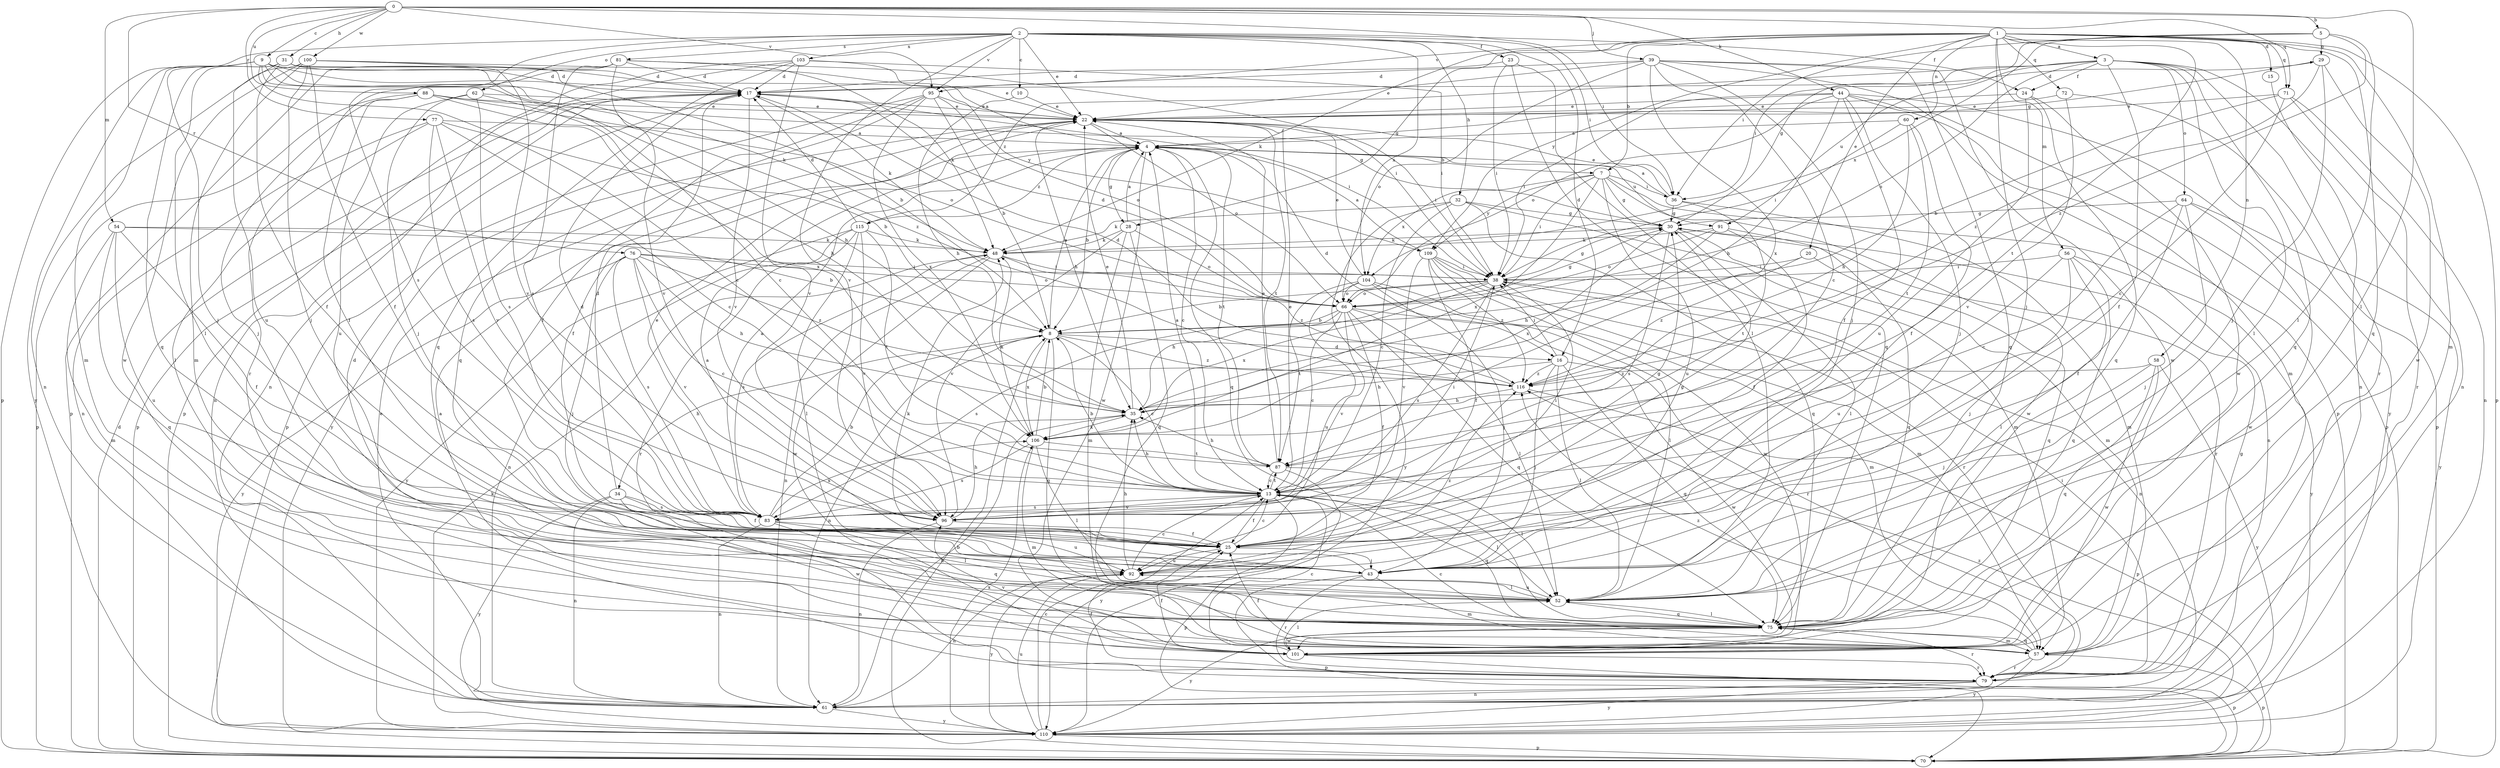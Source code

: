 strict digraph  {
0;
1;
2;
3;
4;
5;
7;
8;
9;
10;
13;
15;
16;
17;
20;
22;
23;
24;
25;
28;
29;
30;
31;
32;
34;
35;
36;
38;
39;
43;
44;
48;
52;
54;
56;
57;
58;
60;
61;
62;
64;
66;
70;
71;
72;
75;
76;
77;
79;
81;
83;
87;
88;
91;
92;
95;
96;
100;
101;
103;
104;
106;
109;
110;
115;
116;
0 -> 5  [label=b];
0 -> 9  [label=c];
0 -> 31  [label=h];
0 -> 36  [label=i];
0 -> 39  [label=j];
0 -> 44  [label=k];
0 -> 52  [label=l];
0 -> 54  [label=m];
0 -> 71  [label=q];
0 -> 76  [label=r];
0 -> 77  [label=r];
0 -> 88  [label=u];
0 -> 95  [label=v];
0 -> 100  [label=w];
1 -> 3  [label=a];
1 -> 7  [label=b];
1 -> 15  [label=d];
1 -> 20  [label=e];
1 -> 28  [label=g];
1 -> 43  [label=j];
1 -> 48  [label=k];
1 -> 56  [label=m];
1 -> 57  [label=m];
1 -> 58  [label=n];
1 -> 60  [label=n];
1 -> 70  [label=p];
1 -> 71  [label=q];
1 -> 72  [label=q];
1 -> 75  [label=q];
1 -> 87  [label=t];
1 -> 95  [label=v];
1 -> 109  [label=y];
2 -> 10  [label=c];
2 -> 16  [label=d];
2 -> 22  [label=e];
2 -> 23  [label=f];
2 -> 24  [label=f];
2 -> 32  [label=h];
2 -> 36  [label=i];
2 -> 62  [label=o];
2 -> 70  [label=p];
2 -> 81  [label=s];
2 -> 83  [label=s];
2 -> 95  [label=v];
2 -> 96  [label=v];
2 -> 103  [label=x];
2 -> 104  [label=x];
3 -> 24  [label=f];
3 -> 25  [label=f];
3 -> 36  [label=i];
3 -> 52  [label=l];
3 -> 61  [label=n];
3 -> 64  [label=o];
3 -> 66  [label=o];
3 -> 75  [label=q];
3 -> 79  [label=r];
3 -> 91  [label=u];
3 -> 115  [label=z];
4 -> 7  [label=b];
4 -> 8  [label=b];
4 -> 13  [label=c];
4 -> 16  [label=d];
4 -> 28  [label=g];
4 -> 29  [label=g];
4 -> 75  [label=q];
4 -> 87  [label=t];
4 -> 91  [label=u];
4 -> 101  [label=w];
4 -> 115  [label=z];
5 -> 29  [label=g];
5 -> 30  [label=g];
5 -> 36  [label=i];
5 -> 52  [label=l];
5 -> 104  [label=x];
5 -> 116  [label=z];
7 -> 30  [label=g];
7 -> 36  [label=i];
7 -> 38  [label=i];
7 -> 61  [label=n];
7 -> 92  [label=u];
7 -> 101  [label=w];
7 -> 104  [label=x];
7 -> 106  [label=x];
7 -> 109  [label=y];
8 -> 4  [label=a];
8 -> 13  [label=c];
8 -> 16  [label=d];
8 -> 34  [label=h];
8 -> 61  [label=n];
8 -> 75  [label=q];
8 -> 106  [label=x];
8 -> 116  [label=z];
9 -> 13  [label=c];
9 -> 17  [label=d];
9 -> 35  [label=h];
9 -> 43  [label=j];
9 -> 48  [label=k];
9 -> 57  [label=m];
9 -> 109  [label=y];
9 -> 110  [label=y];
9 -> 116  [label=z];
10 -> 22  [label=e];
10 -> 35  [label=h];
13 -> 4  [label=a];
13 -> 8  [label=b];
13 -> 22  [label=e];
13 -> 25  [label=f];
13 -> 35  [label=h];
13 -> 38  [label=i];
13 -> 52  [label=l];
13 -> 70  [label=p];
13 -> 75  [label=q];
13 -> 83  [label=s];
13 -> 87  [label=t];
13 -> 96  [label=v];
15 -> 61  [label=n];
16 -> 35  [label=h];
16 -> 38  [label=i];
16 -> 43  [label=j];
16 -> 52  [label=l];
16 -> 75  [label=q];
16 -> 101  [label=w];
16 -> 116  [label=z];
17 -> 22  [label=e];
17 -> 38  [label=i];
17 -> 48  [label=k];
17 -> 61  [label=n];
17 -> 70  [label=p];
17 -> 96  [label=v];
20 -> 38  [label=i];
20 -> 75  [label=q];
20 -> 116  [label=z];
22 -> 4  [label=a];
22 -> 25  [label=f];
22 -> 35  [label=h];
22 -> 38  [label=i];
22 -> 66  [label=o];
22 -> 87  [label=t];
22 -> 110  [label=y];
23 -> 17  [label=d];
23 -> 38  [label=i];
23 -> 52  [label=l];
23 -> 75  [label=q];
24 -> 22  [label=e];
24 -> 75  [label=q];
24 -> 92  [label=u];
24 -> 101  [label=w];
25 -> 13  [label=c];
25 -> 30  [label=g];
25 -> 43  [label=j];
25 -> 92  [label=u];
28 -> 4  [label=a];
28 -> 48  [label=k];
28 -> 57  [label=m];
28 -> 66  [label=o];
28 -> 75  [label=q];
28 -> 96  [label=v];
29 -> 17  [label=d];
29 -> 43  [label=j];
29 -> 101  [label=w];
29 -> 116  [label=z];
30 -> 48  [label=k];
30 -> 52  [label=l];
30 -> 57  [label=m];
30 -> 79  [label=r];
30 -> 83  [label=s];
30 -> 106  [label=x];
31 -> 8  [label=b];
31 -> 13  [label=c];
31 -> 17  [label=d];
31 -> 25  [label=f];
31 -> 52  [label=l];
31 -> 75  [label=q];
31 -> 92  [label=u];
32 -> 13  [label=c];
32 -> 30  [label=g];
32 -> 48  [label=k];
32 -> 57  [label=m];
32 -> 75  [label=q];
32 -> 110  [label=y];
34 -> 17  [label=d];
34 -> 25  [label=f];
34 -> 61  [label=n];
34 -> 83  [label=s];
34 -> 101  [label=w];
34 -> 110  [label=y];
35 -> 22  [label=e];
35 -> 106  [label=x];
36 -> 4  [label=a];
36 -> 22  [label=e];
36 -> 30  [label=g];
36 -> 57  [label=m];
36 -> 87  [label=t];
38 -> 8  [label=b];
38 -> 30  [label=g];
38 -> 35  [label=h];
38 -> 61  [label=n];
38 -> 66  [label=o];
38 -> 83  [label=s];
38 -> 106  [label=x];
39 -> 13  [label=c];
39 -> 17  [label=d];
39 -> 22  [label=e];
39 -> 43  [label=j];
39 -> 66  [label=o];
39 -> 70  [label=p];
39 -> 75  [label=q];
39 -> 101  [label=w];
39 -> 106  [label=x];
43 -> 4  [label=a];
43 -> 48  [label=k];
43 -> 57  [label=m];
43 -> 70  [label=p];
43 -> 79  [label=r];
44 -> 22  [label=e];
44 -> 25  [label=f];
44 -> 35  [label=h];
44 -> 38  [label=i];
44 -> 43  [label=j];
44 -> 57  [label=m];
44 -> 66  [label=o];
44 -> 70  [label=p];
44 -> 110  [label=y];
48 -> 38  [label=i];
48 -> 61  [label=n];
48 -> 83  [label=s];
48 -> 101  [label=w];
48 -> 116  [label=z];
52 -> 75  [label=q];
52 -> 92  [label=u];
54 -> 8  [label=b];
54 -> 25  [label=f];
54 -> 48  [label=k];
54 -> 57  [label=m];
54 -> 75  [label=q];
54 -> 92  [label=u];
56 -> 38  [label=i];
56 -> 43  [label=j];
56 -> 52  [label=l];
56 -> 75  [label=q];
56 -> 92  [label=u];
56 -> 110  [label=y];
57 -> 13  [label=c];
57 -> 25  [label=f];
57 -> 70  [label=p];
57 -> 75  [label=q];
57 -> 79  [label=r];
57 -> 110  [label=y];
57 -> 116  [label=z];
58 -> 43  [label=j];
58 -> 75  [label=q];
58 -> 101  [label=w];
58 -> 110  [label=y];
58 -> 116  [label=z];
60 -> 4  [label=a];
60 -> 25  [label=f];
60 -> 35  [label=h];
60 -> 38  [label=i];
60 -> 87  [label=t];
61 -> 22  [label=e];
61 -> 35  [label=h];
61 -> 110  [label=y];
62 -> 22  [label=e];
62 -> 35  [label=h];
62 -> 43  [label=j];
62 -> 83  [label=s];
62 -> 92  [label=u];
64 -> 13  [label=c];
64 -> 25  [label=f];
64 -> 30  [label=g];
64 -> 43  [label=j];
64 -> 101  [label=w];
64 -> 110  [label=y];
66 -> 8  [label=b];
66 -> 13  [label=c];
66 -> 17  [label=d];
66 -> 25  [label=f];
66 -> 30  [label=g];
66 -> 52  [label=l];
66 -> 75  [label=q];
66 -> 79  [label=r];
66 -> 83  [label=s];
66 -> 96  [label=v];
70 -> 8  [label=b];
70 -> 17  [label=d];
71 -> 8  [label=b];
71 -> 13  [label=c];
71 -> 22  [label=e];
71 -> 61  [label=n];
71 -> 79  [label=r];
72 -> 22  [label=e];
72 -> 70  [label=p];
72 -> 96  [label=v];
75 -> 17  [label=d];
75 -> 52  [label=l];
75 -> 57  [label=m];
75 -> 79  [label=r];
75 -> 101  [label=w];
75 -> 110  [label=y];
76 -> 13  [label=c];
76 -> 35  [label=h];
76 -> 38  [label=i];
76 -> 43  [label=j];
76 -> 66  [label=o];
76 -> 83  [label=s];
76 -> 96  [label=v];
76 -> 110  [label=y];
76 -> 116  [label=z];
77 -> 4  [label=a];
77 -> 8  [label=b];
77 -> 13  [label=c];
77 -> 52  [label=l];
77 -> 61  [label=n];
77 -> 83  [label=s];
77 -> 96  [label=v];
79 -> 4  [label=a];
79 -> 25  [label=f];
79 -> 30  [label=g];
79 -> 38  [label=i];
79 -> 61  [label=n];
79 -> 110  [label=y];
81 -> 17  [label=d];
81 -> 38  [label=i];
81 -> 48  [label=k];
81 -> 70  [label=p];
81 -> 79  [label=r];
81 -> 83  [label=s];
81 -> 96  [label=v];
83 -> 4  [label=a];
83 -> 8  [label=b];
83 -> 17  [label=d];
83 -> 22  [label=e];
83 -> 52  [label=l];
83 -> 61  [label=n];
83 -> 75  [label=q];
83 -> 92  [label=u];
83 -> 106  [label=x];
87 -> 13  [label=c];
87 -> 22  [label=e];
87 -> 35  [label=h];
87 -> 52  [label=l];
87 -> 110  [label=y];
88 -> 22  [label=e];
88 -> 25  [label=f];
88 -> 30  [label=g];
88 -> 43  [label=j];
88 -> 66  [label=o];
88 -> 70  [label=p];
88 -> 106  [label=x];
91 -> 25  [label=f];
91 -> 35  [label=h];
91 -> 48  [label=k];
91 -> 66  [label=o];
91 -> 75  [label=q];
92 -> 13  [label=c];
92 -> 35  [label=h];
92 -> 52  [label=l];
92 -> 61  [label=n];
92 -> 110  [label=y];
92 -> 116  [label=z];
95 -> 8  [label=b];
95 -> 22  [label=e];
95 -> 25  [label=f];
95 -> 66  [label=o];
95 -> 70  [label=p];
95 -> 75  [label=q];
95 -> 106  [label=x];
96 -> 25  [label=f];
96 -> 30  [label=g];
96 -> 35  [label=h];
96 -> 38  [label=i];
96 -> 61  [label=n];
100 -> 4  [label=a];
100 -> 17  [label=d];
100 -> 25  [label=f];
100 -> 43  [label=j];
100 -> 57  [label=m];
100 -> 61  [label=n];
100 -> 96  [label=v];
100 -> 101  [label=w];
101 -> 13  [label=c];
101 -> 25  [label=f];
101 -> 52  [label=l];
101 -> 70  [label=p];
101 -> 79  [label=r];
101 -> 96  [label=v];
103 -> 17  [label=d];
103 -> 22  [label=e];
103 -> 38  [label=i];
103 -> 61  [label=n];
103 -> 70  [label=p];
103 -> 75  [label=q];
103 -> 96  [label=v];
104 -> 22  [label=e];
104 -> 43  [label=j];
104 -> 52  [label=l];
104 -> 57  [label=m];
104 -> 66  [label=o];
104 -> 87  [label=t];
104 -> 92  [label=u];
106 -> 8  [label=b];
106 -> 48  [label=k];
106 -> 52  [label=l];
106 -> 57  [label=m];
106 -> 83  [label=s];
106 -> 87  [label=t];
109 -> 4  [label=a];
109 -> 25  [label=f];
109 -> 38  [label=i];
109 -> 57  [label=m];
109 -> 79  [label=r];
109 -> 96  [label=v];
109 -> 101  [label=w];
109 -> 116  [label=z];
110 -> 13  [label=c];
110 -> 48  [label=k];
110 -> 70  [label=p];
110 -> 92  [label=u];
110 -> 106  [label=x];
110 -> 116  [label=z];
115 -> 17  [label=d];
115 -> 48  [label=k];
115 -> 52  [label=l];
115 -> 61  [label=n];
115 -> 79  [label=r];
115 -> 87  [label=t];
115 -> 96  [label=v];
115 -> 110  [label=y];
116 -> 17  [label=d];
116 -> 35  [label=h];
116 -> 70  [label=p];
}
